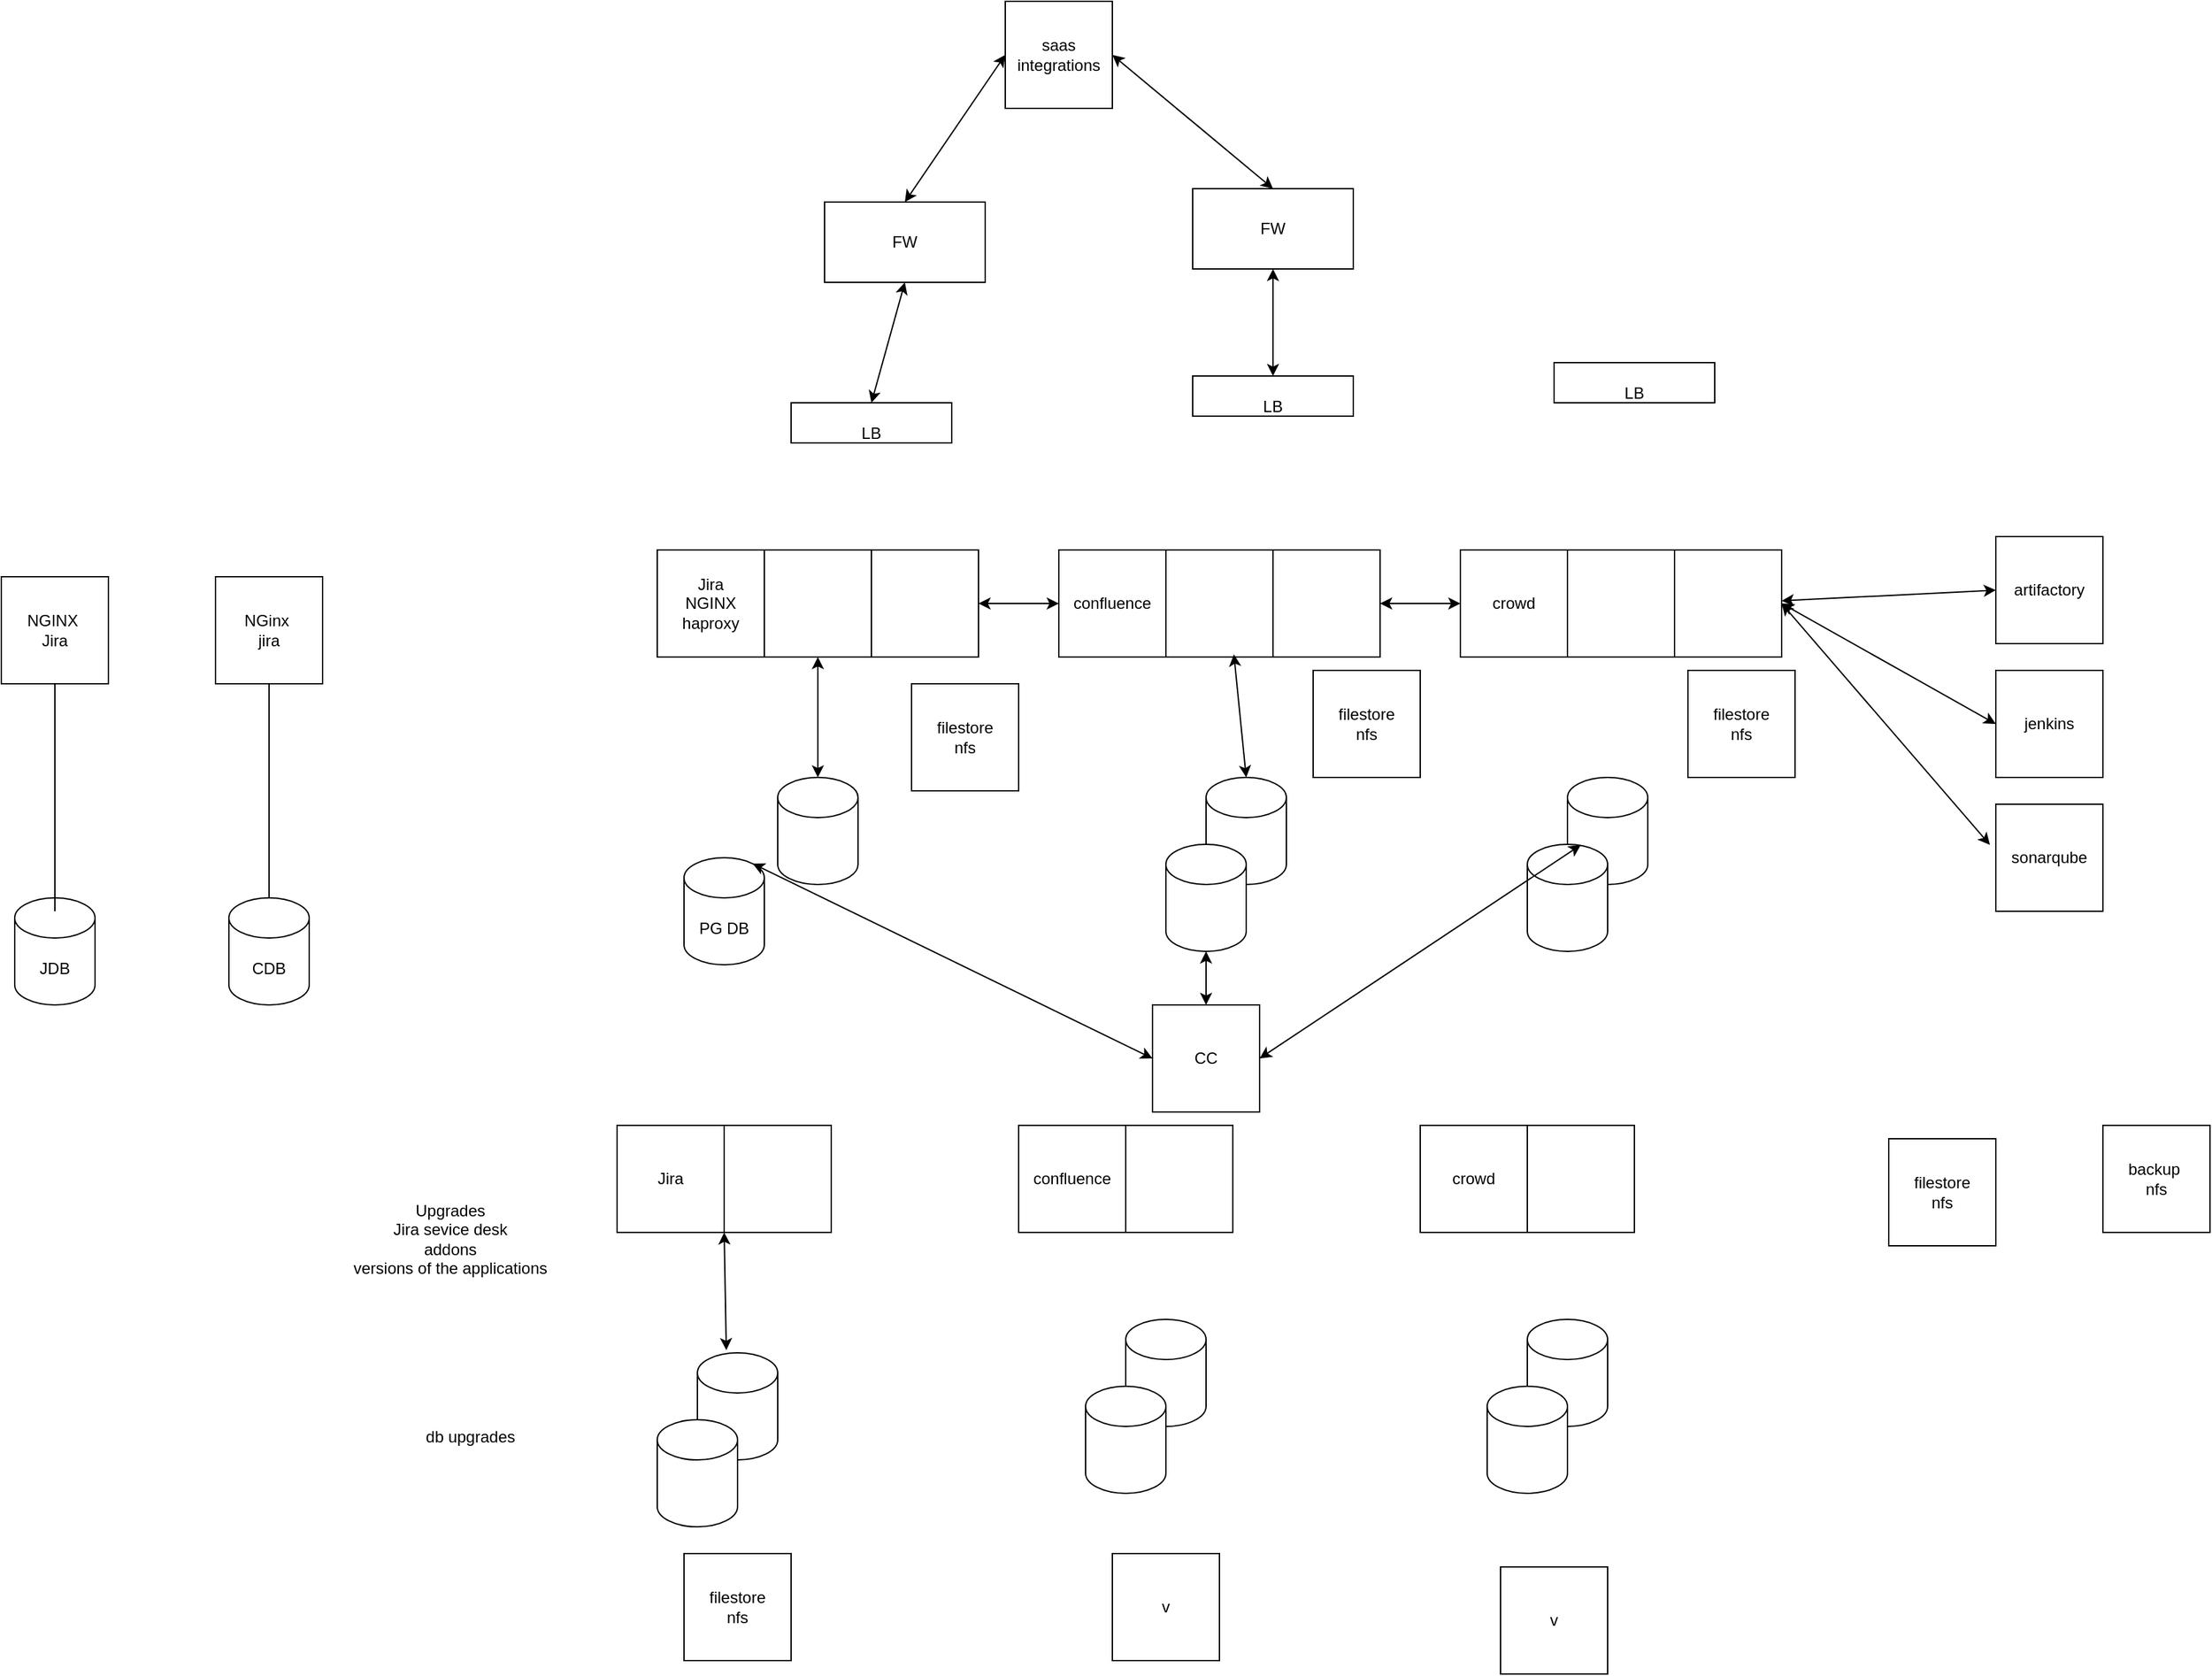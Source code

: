 <mxfile version="22.1.18" type="github">
  <diagram name="Page-1" id="UqMla0D-ssgaIbfY9ZWU">
    <mxGraphModel dx="3084" dy="2304" grid="1" gridSize="10" guides="1" tooltips="1" connect="1" arrows="1" fold="1" page="1" pageScale="1" pageWidth="850" pageHeight="1100" math="0" shadow="0">
      <root>
        <mxCell id="0" />
        <mxCell id="1" parent="0" />
        <mxCell id="4yEvV7LpARyzxkKi1ptg-1" value="NGINX&amp;nbsp;&lt;br&gt;Jira&lt;br&gt;" style="whiteSpace=wrap;html=1;aspect=fixed;" vertex="1" parent="1">
          <mxGeometry x="-310" y="220" width="80" height="80" as="geometry" />
        </mxCell>
        <mxCell id="4yEvV7LpARyzxkKi1ptg-2" value="JDB" style="shape=cylinder3;whiteSpace=wrap;html=1;boundedLbl=1;backgroundOutline=1;size=15;" vertex="1" parent="1">
          <mxGeometry x="-300" y="460" width="60" height="80" as="geometry" />
        </mxCell>
        <mxCell id="4yEvV7LpARyzxkKi1ptg-3" value="CDB&lt;br&gt;" style="shape=cylinder3;whiteSpace=wrap;html=1;boundedLbl=1;backgroundOutline=1;size=15;" vertex="1" parent="1">
          <mxGeometry x="-140" y="460" width="60" height="80" as="geometry" />
        </mxCell>
        <mxCell id="4yEvV7LpARyzxkKi1ptg-4" value="NGinx&amp;nbsp;&lt;br&gt;jira" style="whiteSpace=wrap;html=1;aspect=fixed;" vertex="1" parent="1">
          <mxGeometry x="-150" y="220" width="80" height="80" as="geometry" />
        </mxCell>
        <mxCell id="4yEvV7LpARyzxkKi1ptg-5" value="" style="endArrow=none;html=1;rounded=0;entryX=0.5;entryY=1;entryDx=0;entryDy=0;" edge="1" parent="1" target="4yEvV7LpARyzxkKi1ptg-1">
          <mxGeometry width="50" height="50" relative="1" as="geometry">
            <mxPoint x="-270" y="470" as="sourcePoint" />
            <mxPoint x="60" y="400" as="targetPoint" />
          </mxGeometry>
        </mxCell>
        <mxCell id="4yEvV7LpARyzxkKi1ptg-6" value="" style="endArrow=none;html=1;rounded=0;entryX=0.5;entryY=1;entryDx=0;entryDy=0;" edge="1" parent="1" source="4yEvV7LpARyzxkKi1ptg-3" target="4yEvV7LpARyzxkKi1ptg-4">
          <mxGeometry width="50" height="50" relative="1" as="geometry">
            <mxPoint x="10" y="450" as="sourcePoint" />
            <mxPoint x="60" y="400" as="targetPoint" />
          </mxGeometry>
        </mxCell>
        <mxCell id="4yEvV7LpARyzxkKi1ptg-7" value="" style="shape=cylinder3;whiteSpace=wrap;html=1;boundedLbl=1;backgroundOutline=1;size=15;" vertex="1" parent="1">
          <mxGeometry x="270" y="370" width="60" height="80" as="geometry" />
        </mxCell>
        <mxCell id="4yEvV7LpARyzxkKi1ptg-8" value="PG DB&lt;br&gt;" style="shape=cylinder3;whiteSpace=wrap;html=1;boundedLbl=1;backgroundOutline=1;size=15;" vertex="1" parent="1">
          <mxGeometry x="200" y="430" width="60" height="80" as="geometry" />
        </mxCell>
        <mxCell id="4yEvV7LpARyzxkKi1ptg-9" value="" style="shape=cylinder3;whiteSpace=wrap;html=1;boundedLbl=1;backgroundOutline=1;size=15;" vertex="1" parent="1">
          <mxGeometry x="590" y="370" width="60" height="80" as="geometry" />
        </mxCell>
        <mxCell id="4yEvV7LpARyzxkKi1ptg-10" value="" style="shape=cylinder3;whiteSpace=wrap;html=1;boundedLbl=1;backgroundOutline=1;size=15;" vertex="1" parent="1">
          <mxGeometry x="560" y="420" width="60" height="80" as="geometry" />
        </mxCell>
        <mxCell id="4yEvV7LpARyzxkKi1ptg-11" value="" style="shape=cylinder3;whiteSpace=wrap;html=1;boundedLbl=1;backgroundOutline=1;size=15;" vertex="1" parent="1">
          <mxGeometry x="860" y="370" width="60" height="80" as="geometry" />
        </mxCell>
        <mxCell id="4yEvV7LpARyzxkKi1ptg-12" value="" style="shape=cylinder3;whiteSpace=wrap;html=1;boundedLbl=1;backgroundOutline=1;size=15;" vertex="1" parent="1">
          <mxGeometry x="830" y="420" width="60" height="80" as="geometry" />
        </mxCell>
        <mxCell id="4yEvV7LpARyzxkKi1ptg-13" value="" style="whiteSpace=wrap;html=1;aspect=fixed;" vertex="1" parent="1">
          <mxGeometry x="260" y="200" width="80" height="80" as="geometry" />
        </mxCell>
        <mxCell id="4yEvV7LpARyzxkKi1ptg-14" value="" style="whiteSpace=wrap;html=1;aspect=fixed;" vertex="1" parent="1">
          <mxGeometry x="340" y="200" width="80" height="80" as="geometry" />
        </mxCell>
        <mxCell id="4yEvV7LpARyzxkKi1ptg-15" value="Jira&lt;br&gt;NGINX&lt;br&gt;haproxy" style="whiteSpace=wrap;html=1;aspect=fixed;" vertex="1" parent="1">
          <mxGeometry x="180" y="200" width="80" height="80" as="geometry" />
        </mxCell>
        <mxCell id="4yEvV7LpARyzxkKi1ptg-16" value="" style="whiteSpace=wrap;html=1;aspect=fixed;" vertex="1" parent="1">
          <mxGeometry x="640" y="200" width="80" height="80" as="geometry" />
        </mxCell>
        <mxCell id="4yEvV7LpARyzxkKi1ptg-17" value="" style="whiteSpace=wrap;html=1;aspect=fixed;" vertex="1" parent="1">
          <mxGeometry x="560" y="200" width="80" height="80" as="geometry" />
        </mxCell>
        <mxCell id="4yEvV7LpARyzxkKi1ptg-18" value="confluence" style="whiteSpace=wrap;html=1;aspect=fixed;" vertex="1" parent="1">
          <mxGeometry x="480" y="200" width="80" height="80" as="geometry" />
        </mxCell>
        <mxCell id="4yEvV7LpARyzxkKi1ptg-19" value="crowd" style="whiteSpace=wrap;html=1;aspect=fixed;" vertex="1" parent="1">
          <mxGeometry x="780" y="200" width="80" height="80" as="geometry" />
        </mxCell>
        <mxCell id="4yEvV7LpARyzxkKi1ptg-20" value="" style="whiteSpace=wrap;html=1;aspect=fixed;" vertex="1" parent="1">
          <mxGeometry x="860" y="200" width="80" height="80" as="geometry" />
        </mxCell>
        <mxCell id="4yEvV7LpARyzxkKi1ptg-21" value="" style="whiteSpace=wrap;html=1;aspect=fixed;" vertex="1" parent="1">
          <mxGeometry x="940" y="200" width="80" height="80" as="geometry" />
        </mxCell>
        <mxCell id="4yEvV7LpARyzxkKi1ptg-22" value="" style="shape=cylinder3;whiteSpace=wrap;html=1;boundedLbl=1;backgroundOutline=1;size=15;" vertex="1" parent="1">
          <mxGeometry x="210" y="800" width="60" height="80" as="geometry" />
        </mxCell>
        <mxCell id="4yEvV7LpARyzxkKi1ptg-23" value="" style="shape=cylinder3;whiteSpace=wrap;html=1;boundedLbl=1;backgroundOutline=1;size=15;" vertex="1" parent="1">
          <mxGeometry x="180" y="850" width="60" height="80" as="geometry" />
        </mxCell>
        <mxCell id="4yEvV7LpARyzxkKi1ptg-24" value="" style="shape=cylinder3;whiteSpace=wrap;html=1;boundedLbl=1;backgroundOutline=1;size=15;" vertex="1" parent="1">
          <mxGeometry x="530" y="775" width="60" height="80" as="geometry" />
        </mxCell>
        <mxCell id="4yEvV7LpARyzxkKi1ptg-25" value="" style="shape=cylinder3;whiteSpace=wrap;html=1;boundedLbl=1;backgroundOutline=1;size=15;" vertex="1" parent="1">
          <mxGeometry x="500" y="825" width="60" height="80" as="geometry" />
        </mxCell>
        <mxCell id="4yEvV7LpARyzxkKi1ptg-26" value="" style="shape=cylinder3;whiteSpace=wrap;html=1;boundedLbl=1;backgroundOutline=1;size=15;" vertex="1" parent="1">
          <mxGeometry x="830" y="775" width="60" height="80" as="geometry" />
        </mxCell>
        <mxCell id="4yEvV7LpARyzxkKi1ptg-27" value="" style="shape=cylinder3;whiteSpace=wrap;html=1;boundedLbl=1;backgroundOutline=1;size=15;" vertex="1" parent="1">
          <mxGeometry x="800" y="825" width="60" height="80" as="geometry" />
        </mxCell>
        <mxCell id="4yEvV7LpARyzxkKi1ptg-28" value="" style="whiteSpace=wrap;html=1;aspect=fixed;" vertex="1" parent="1">
          <mxGeometry x="230" y="630" width="80" height="80" as="geometry" />
        </mxCell>
        <mxCell id="4yEvV7LpARyzxkKi1ptg-30" value="Jira" style="whiteSpace=wrap;html=1;aspect=fixed;" vertex="1" parent="1">
          <mxGeometry x="150" y="630" width="80" height="80" as="geometry" />
        </mxCell>
        <mxCell id="4yEvV7LpARyzxkKi1ptg-32" value="" style="whiteSpace=wrap;html=1;aspect=fixed;" vertex="1" parent="1">
          <mxGeometry x="530" y="630" width="80" height="80" as="geometry" />
        </mxCell>
        <mxCell id="4yEvV7LpARyzxkKi1ptg-33" value="confluence" style="whiteSpace=wrap;html=1;aspect=fixed;" vertex="1" parent="1">
          <mxGeometry x="450" y="630" width="80" height="80" as="geometry" />
        </mxCell>
        <mxCell id="4yEvV7LpARyzxkKi1ptg-34" value="crowd" style="whiteSpace=wrap;html=1;aspect=fixed;" vertex="1" parent="1">
          <mxGeometry x="750" y="630" width="80" height="80" as="geometry" />
        </mxCell>
        <mxCell id="4yEvV7LpARyzxkKi1ptg-35" value="" style="whiteSpace=wrap;html=1;aspect=fixed;" vertex="1" parent="1">
          <mxGeometry x="830" y="630" width="80" height="80" as="geometry" />
        </mxCell>
        <mxCell id="4yEvV7LpARyzxkKi1ptg-45" value="&lt;br&gt;LB" style="rounded=0;whiteSpace=wrap;html=1;" vertex="1" parent="1">
          <mxGeometry x="280" y="90" width="120" height="30" as="geometry" />
        </mxCell>
        <mxCell id="4yEvV7LpARyzxkKi1ptg-47" value="&lt;br&gt;LB" style="rounded=0;whiteSpace=wrap;html=1;" vertex="1" parent="1">
          <mxGeometry x="580" y="70" width="120" height="30" as="geometry" />
        </mxCell>
        <mxCell id="4yEvV7LpARyzxkKi1ptg-48" value="&lt;br&gt;LB" style="rounded=0;whiteSpace=wrap;html=1;" vertex="1" parent="1">
          <mxGeometry x="850" y="60" width="120" height="30" as="geometry" />
        </mxCell>
        <mxCell id="4yEvV7LpARyzxkKi1ptg-49" value="saas integrations" style="whiteSpace=wrap;html=1;aspect=fixed;" vertex="1" parent="1">
          <mxGeometry x="440" y="-210" width="80" height="80" as="geometry" />
        </mxCell>
        <mxCell id="4yEvV7LpARyzxkKi1ptg-51" value="" style="endArrow=classic;startArrow=classic;html=1;rounded=0;entryX=0;entryY=0.5;entryDx=0;entryDy=0;exitX=0.5;exitY=0;exitDx=0;exitDy=0;" edge="1" parent="1" source="4yEvV7LpARyzxkKi1ptg-80" target="4yEvV7LpARyzxkKi1ptg-49">
          <mxGeometry width="50" height="50" relative="1" as="geometry">
            <mxPoint x="400" y="240" as="sourcePoint" />
            <mxPoint x="450" y="190" as="targetPoint" />
          </mxGeometry>
        </mxCell>
        <mxCell id="4yEvV7LpARyzxkKi1ptg-52" value="" style="endArrow=classic;startArrow=classic;html=1;rounded=0;entryX=1;entryY=0.5;entryDx=0;entryDy=0;exitX=0;exitY=0.5;exitDx=0;exitDy=0;" edge="1" parent="1" source="4yEvV7LpARyzxkKi1ptg-18" target="4yEvV7LpARyzxkKi1ptg-14">
          <mxGeometry width="50" height="50" relative="1" as="geometry">
            <mxPoint x="400" y="440" as="sourcePoint" />
            <mxPoint x="450" y="390" as="targetPoint" />
          </mxGeometry>
        </mxCell>
        <mxCell id="4yEvV7LpARyzxkKi1ptg-54" value="" style="endArrow=classic;startArrow=classic;html=1;rounded=0;entryX=0;entryY=0.5;entryDx=0;entryDy=0;exitX=1;exitY=0.5;exitDx=0;exitDy=0;" edge="1" parent="1" source="4yEvV7LpARyzxkKi1ptg-16" target="4yEvV7LpARyzxkKi1ptg-19">
          <mxGeometry width="50" height="50" relative="1" as="geometry">
            <mxPoint x="490" y="250" as="sourcePoint" />
            <mxPoint x="430" y="250" as="targetPoint" />
          </mxGeometry>
        </mxCell>
        <mxCell id="4yEvV7LpARyzxkKi1ptg-55" value="CC&lt;br&gt;" style="whiteSpace=wrap;html=1;aspect=fixed;" vertex="1" parent="1">
          <mxGeometry x="550" y="540" width="80" height="80" as="geometry" />
        </mxCell>
        <mxCell id="4yEvV7LpARyzxkKi1ptg-56" value="" style="endArrow=classic;startArrow=classic;html=1;rounded=0;entryX=0;entryY=0.5;entryDx=0;entryDy=0;exitX=0.855;exitY=0;exitDx=0;exitDy=4.35;exitPerimeter=0;" edge="1" parent="1" source="4yEvV7LpARyzxkKi1ptg-8" target="4yEvV7LpARyzxkKi1ptg-55">
          <mxGeometry width="50" height="50" relative="1" as="geometry">
            <mxPoint x="400" y="440" as="sourcePoint" />
            <mxPoint x="450" y="390" as="targetPoint" />
          </mxGeometry>
        </mxCell>
        <mxCell id="4yEvV7LpARyzxkKi1ptg-57" value="" style="endArrow=classic;startArrow=classic;html=1;rounded=0;exitX=0.5;exitY=0;exitDx=0;exitDy=0;entryX=0.5;entryY=1;entryDx=0;entryDy=0;entryPerimeter=0;" edge="1" parent="1" source="4yEvV7LpARyzxkKi1ptg-55" target="4yEvV7LpARyzxkKi1ptg-10">
          <mxGeometry width="50" height="50" relative="1" as="geometry">
            <mxPoint x="301" y="434" as="sourcePoint" />
            <mxPoint x="520" y="340" as="targetPoint" />
          </mxGeometry>
        </mxCell>
        <mxCell id="4yEvV7LpARyzxkKi1ptg-58" value="" style="endArrow=classic;startArrow=classic;html=1;rounded=0;exitX=0.667;exitY=0.005;exitDx=0;exitDy=0;exitPerimeter=0;entryX=1;entryY=0.5;entryDx=0;entryDy=0;" edge="1" parent="1" source="4yEvV7LpARyzxkKi1ptg-12" target="4yEvV7LpARyzxkKi1ptg-55">
          <mxGeometry width="50" height="50" relative="1" as="geometry">
            <mxPoint x="600" y="418" as="sourcePoint" />
            <mxPoint x="120" y="360" as="targetPoint" />
          </mxGeometry>
        </mxCell>
        <mxCell id="4yEvV7LpARyzxkKi1ptg-61" value="" style="endArrow=classic;startArrow=classic;html=1;rounded=0;entryX=0.5;entryY=1;entryDx=0;entryDy=0;" edge="1" parent="1" source="4yEvV7LpARyzxkKi1ptg-7" target="4yEvV7LpARyzxkKi1ptg-13">
          <mxGeometry width="50" height="50" relative="1" as="geometry">
            <mxPoint x="400" y="440" as="sourcePoint" />
            <mxPoint x="450" y="390" as="targetPoint" />
          </mxGeometry>
        </mxCell>
        <mxCell id="4yEvV7LpARyzxkKi1ptg-62" value="" style="endArrow=classic;startArrow=classic;html=1;rounded=0;entryX=0.635;entryY=0.975;entryDx=0;entryDy=0;entryPerimeter=0;exitX=0.5;exitY=0;exitDx=0;exitDy=0;exitPerimeter=0;" edge="1" parent="1" source="4yEvV7LpARyzxkKi1ptg-9" target="4yEvV7LpARyzxkKi1ptg-17">
          <mxGeometry width="50" height="50" relative="1" as="geometry">
            <mxPoint x="400" y="440" as="sourcePoint" />
            <mxPoint x="450" y="390" as="targetPoint" />
          </mxGeometry>
        </mxCell>
        <mxCell id="4yEvV7LpARyzxkKi1ptg-64" value="" style="endArrow=classic;startArrow=classic;html=1;rounded=0;exitX=0;exitY=1;exitDx=0;exitDy=0;entryX=0.36;entryY=-0.025;entryDx=0;entryDy=0;entryPerimeter=0;" edge="1" parent="1" source="4yEvV7LpARyzxkKi1ptg-28" target="4yEvV7LpARyzxkKi1ptg-22">
          <mxGeometry width="50" height="50" relative="1" as="geometry">
            <mxPoint x="400" y="640" as="sourcePoint" />
            <mxPoint x="450" y="590" as="targetPoint" />
          </mxGeometry>
        </mxCell>
        <mxCell id="4yEvV7LpARyzxkKi1ptg-65" value="artifactory" style="whiteSpace=wrap;html=1;aspect=fixed;" vertex="1" parent="1">
          <mxGeometry x="1180" y="190" width="80" height="80" as="geometry" />
        </mxCell>
        <mxCell id="4yEvV7LpARyzxkKi1ptg-66" value="filestore&lt;br&gt;nfs" style="whiteSpace=wrap;html=1;aspect=fixed;" vertex="1" parent="1">
          <mxGeometry x="200" y="950" width="80" height="80" as="geometry" />
        </mxCell>
        <mxCell id="4yEvV7LpARyzxkKi1ptg-67" value="backup&amp;nbsp;&lt;br&gt;nfs" style="whiteSpace=wrap;html=1;aspect=fixed;" vertex="1" parent="1">
          <mxGeometry x="1260" y="630" width="80" height="80" as="geometry" />
        </mxCell>
        <mxCell id="4yEvV7LpARyzxkKi1ptg-68" value="filestore&lt;br&gt;nfs" style="whiteSpace=wrap;html=1;aspect=fixed;" vertex="1" parent="1">
          <mxGeometry x="1100" y="640" width="80" height="80" as="geometry" />
        </mxCell>
        <mxCell id="4yEvV7LpARyzxkKi1ptg-69" value="filestore&lt;br&gt;nfs" style="whiteSpace=wrap;html=1;aspect=fixed;" vertex="1" parent="1">
          <mxGeometry x="950" y="290" width="80" height="80" as="geometry" />
        </mxCell>
        <mxCell id="4yEvV7LpARyzxkKi1ptg-70" value="filestore&lt;br&gt;nfs" style="whiteSpace=wrap;html=1;aspect=fixed;" vertex="1" parent="1">
          <mxGeometry x="670" y="290" width="80" height="80" as="geometry" />
        </mxCell>
        <mxCell id="4yEvV7LpARyzxkKi1ptg-71" value="filestore&lt;br&gt;nfs" style="whiteSpace=wrap;html=1;aspect=fixed;" vertex="1" parent="1">
          <mxGeometry x="370" y="300" width="80" height="80" as="geometry" />
        </mxCell>
        <mxCell id="4yEvV7LpARyzxkKi1ptg-72" value="v" style="whiteSpace=wrap;html=1;aspect=fixed;" vertex="1" parent="1">
          <mxGeometry x="520" y="950" width="80" height="80" as="geometry" />
        </mxCell>
        <mxCell id="4yEvV7LpARyzxkKi1ptg-73" value="v" style="whiteSpace=wrap;html=1;aspect=fixed;" vertex="1" parent="1">
          <mxGeometry x="810" y="960" width="80" height="80" as="geometry" />
        </mxCell>
        <mxCell id="4yEvV7LpARyzxkKi1ptg-74" value="" style="endArrow=classic;startArrow=classic;html=1;rounded=0;entryX=0;entryY=0.5;entryDx=0;entryDy=0;" edge="1" parent="1" source="4yEvV7LpARyzxkKi1ptg-21" target="4yEvV7LpARyzxkKi1ptg-65">
          <mxGeometry width="50" height="50" relative="1" as="geometry">
            <mxPoint x="720" y="440" as="sourcePoint" />
            <mxPoint x="770" y="390" as="targetPoint" />
          </mxGeometry>
        </mxCell>
        <mxCell id="4yEvV7LpARyzxkKi1ptg-75" value="jenkins" style="whiteSpace=wrap;html=1;aspect=fixed;" vertex="1" parent="1">
          <mxGeometry x="1180" y="290" width="80" height="80" as="geometry" />
        </mxCell>
        <mxCell id="4yEvV7LpARyzxkKi1ptg-76" value="sonarqube" style="whiteSpace=wrap;html=1;aspect=fixed;" vertex="1" parent="1">
          <mxGeometry x="1180" y="390" width="80" height="80" as="geometry" />
        </mxCell>
        <mxCell id="4yEvV7LpARyzxkKi1ptg-77" value="" style="endArrow=classic;startArrow=classic;html=1;rounded=0;entryX=1;entryY=0.5;entryDx=0;entryDy=0;exitX=0;exitY=0.5;exitDx=0;exitDy=0;" edge="1" parent="1" source="4yEvV7LpARyzxkKi1ptg-75" target="4yEvV7LpARyzxkKi1ptg-21">
          <mxGeometry width="50" height="50" relative="1" as="geometry">
            <mxPoint x="720" y="440" as="sourcePoint" />
            <mxPoint x="770" y="390" as="targetPoint" />
          </mxGeometry>
        </mxCell>
        <mxCell id="4yEvV7LpARyzxkKi1ptg-78" value="" style="endArrow=classic;startArrow=classic;html=1;rounded=0;exitX=-0.055;exitY=0.38;exitDx=0;exitDy=0;exitPerimeter=0;" edge="1" parent="1" source="4yEvV7LpARyzxkKi1ptg-76">
          <mxGeometry width="50" height="50" relative="1" as="geometry">
            <mxPoint x="1190" y="340" as="sourcePoint" />
            <mxPoint x="1020" y="240" as="targetPoint" />
          </mxGeometry>
        </mxCell>
        <mxCell id="4yEvV7LpARyzxkKi1ptg-79" value="" style="endArrow=classic;startArrow=classic;html=1;rounded=0;entryX=1;entryY=0.5;entryDx=0;entryDy=0;exitX=0.5;exitY=0;exitDx=0;exitDy=0;" edge="1" parent="1" source="4yEvV7LpARyzxkKi1ptg-82" target="4yEvV7LpARyzxkKi1ptg-49">
          <mxGeometry width="50" height="50" relative="1" as="geometry">
            <mxPoint x="720" y="540" as="sourcePoint" />
            <mxPoint x="770" y="490" as="targetPoint" />
          </mxGeometry>
        </mxCell>
        <mxCell id="4yEvV7LpARyzxkKi1ptg-81" value="" style="endArrow=classic;startArrow=classic;html=1;rounded=0;entryX=0.5;entryY=1;entryDx=0;entryDy=0;exitX=0.5;exitY=0;exitDx=0;exitDy=0;" edge="1" parent="1" source="4yEvV7LpARyzxkKi1ptg-45" target="4yEvV7LpARyzxkKi1ptg-80">
          <mxGeometry width="50" height="50" relative="1" as="geometry">
            <mxPoint x="320" y="130" as="sourcePoint" />
            <mxPoint x="420" y="-30" as="targetPoint" />
          </mxGeometry>
        </mxCell>
        <mxCell id="4yEvV7LpARyzxkKi1ptg-80" value="FW" style="rounded=0;whiteSpace=wrap;html=1;" vertex="1" parent="1">
          <mxGeometry x="305" y="-60" width="120" height="60" as="geometry" />
        </mxCell>
        <mxCell id="4yEvV7LpARyzxkKi1ptg-82" value="FW" style="rounded=0;whiteSpace=wrap;html=1;" vertex="1" parent="1">
          <mxGeometry x="580" y="-70" width="120" height="60" as="geometry" />
        </mxCell>
        <mxCell id="4yEvV7LpARyzxkKi1ptg-83" value="" style="endArrow=classic;startArrow=classic;html=1;rounded=0;entryX=0.5;entryY=1;entryDx=0;entryDy=0;exitX=0.5;exitY=0;exitDx=0;exitDy=0;" edge="1" parent="1" source="4yEvV7LpARyzxkKi1ptg-47" target="4yEvV7LpARyzxkKi1ptg-82">
          <mxGeometry width="50" height="50" relative="1" as="geometry">
            <mxPoint x="330" y="140" as="sourcePoint" />
            <mxPoint x="375" y="10" as="targetPoint" />
          </mxGeometry>
        </mxCell>
        <mxCell id="4yEvV7LpARyzxkKi1ptg-85" value="Upgrades&lt;br&gt;Jira sevice desk&lt;br&gt;addons&lt;br&gt;versions of the applications&lt;br&gt;" style="text;html=1;align=center;verticalAlign=middle;resizable=0;points=[];autosize=1;strokeColor=none;fillColor=none;" vertex="1" parent="1">
          <mxGeometry x="-60" y="680" width="170" height="70" as="geometry" />
        </mxCell>
        <mxCell id="4yEvV7LpARyzxkKi1ptg-86" value="db upgrades" style="text;html=1;align=center;verticalAlign=middle;resizable=0;points=[];autosize=1;strokeColor=none;fillColor=none;" vertex="1" parent="1">
          <mxGeometry x="-5" y="848" width="90" height="30" as="geometry" />
        </mxCell>
      </root>
    </mxGraphModel>
  </diagram>
</mxfile>
